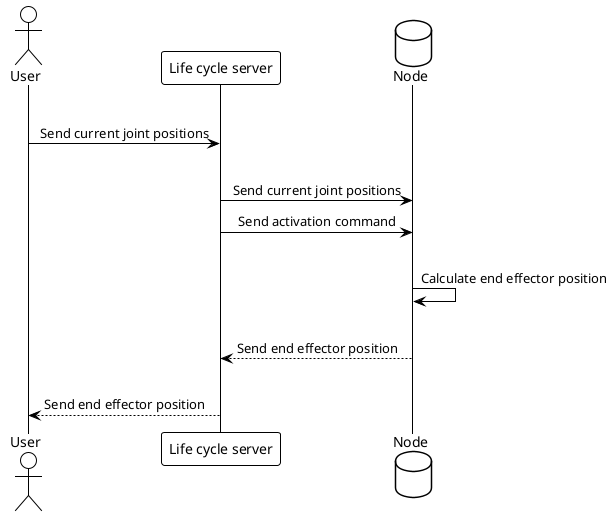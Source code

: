 @startuml
!theme plain

skinparam sequenceMessageAlign center

actor User as User
participant "Life cycle server" as Server
database Node as Node

|||
User -> Server : Send current joint positions

|||
Server -> Node : Send current joint positions
Server -> Node : Send activation command

|||
Node -> Node : Calculate end effector position

|||
Server <-- Node : Send end effector position

|||
User <-- Server : Send end effector position
@enduml